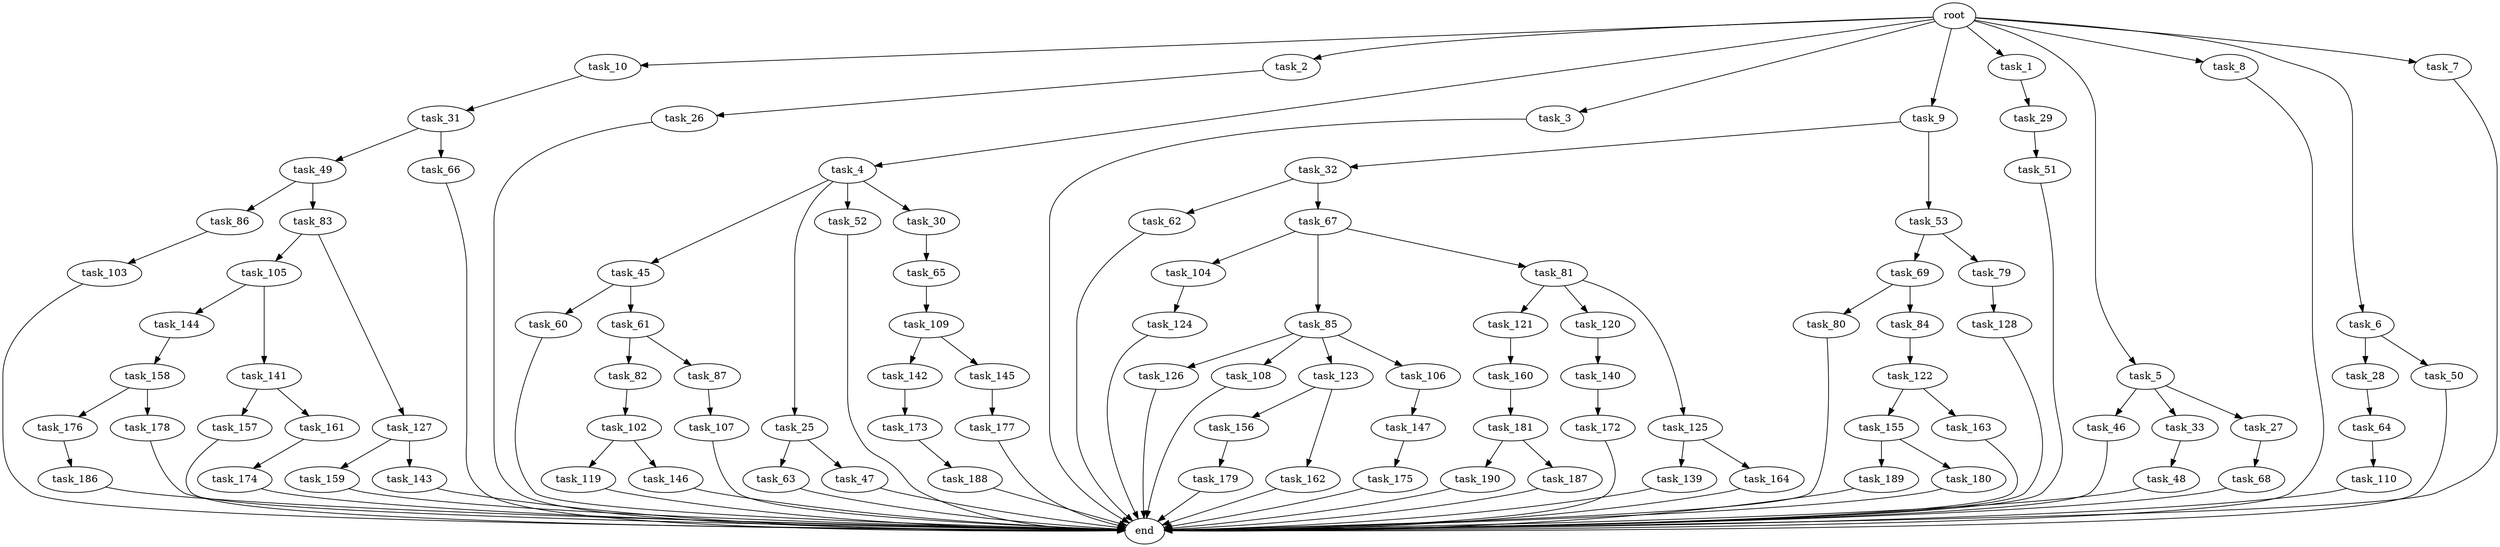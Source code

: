 digraph G {
  task_156 [size="618475290.624000"];
  task_65 [size="154618822.656000"];
  task_176 [size="68719476.736000"];
  task_142 [size="618475290.624000"];
  task_102 [size="1717986918.400000"];
  task_162 [size="618475290.624000"];
  task_158 [size="841813590.016000"];
  task_105 [size="68719476.736000"];
  task_119 [size="274877906.944000"];
  task_45 [size="1391569403.904000"];
  task_25 [size="1391569403.904000"];
  task_144 [size="154618822.656000"];
  task_46 [size="1391569403.904000"];
  task_179 [size="1717986918.400000"];
  task_122 [size="429496729.600000"];
  task_82 [size="1391569403.904000"];
  task_10 [size="2.048000"];
  task_139 [size="68719476.736000"];
  task_28 [size="1717986918.400000"];
  task_49 [size="618475290.624000"];
  task_62 [size="274877906.944000"];
  task_50 [size="1717986918.400000"];
  task_157 [size="1099511627.776000"];
  task_146 [size="274877906.944000"];
  task_159 [size="429496729.600000"];
  task_155 [size="274877906.944000"];
  task_121 [size="68719476.736000"];
  task_140 [size="154618822.656000"];
  task_147 [size="68719476.736000"];
  task_190 [size="429496729.600000"];
  task_164 [size="68719476.736000"];
  task_126 [size="1717986918.400000"];
  task_52 [size="1391569403.904000"];
  task_2 [size="2.048000"];
  task_108 [size="1717986918.400000"];
  task_110 [size="1391569403.904000"];
  task_186 [size="68719476.736000"];
  task_30 [size="1391569403.904000"];
  task_31 [size="429496729.600000"];
  task_177 [size="154618822.656000"];
  task_160 [size="841813590.016000"];
  task_104 [size="274877906.944000"];
  task_33 [size="1391569403.904000"];
  task_4 [size="2.048000"];
  task_109 [size="274877906.944000"];
  task_48 [size="68719476.736000"];
  task_141 [size="154618822.656000"];
  task_85 [size="274877906.944000"];
  task_80 [size="841813590.016000"];
  task_103 [size="154618822.656000"];
  task_181 [size="274877906.944000"];
  task_173 [size="1099511627.776000"];
  task_172 [size="429496729.600000"];
  task_3 [size="2.048000"];
  task_9 [size="2.048000"];
  task_32 [size="1099511627.776000"];
  task_143 [size="429496729.600000"];
  task_163 [size="274877906.944000"];
  task_174 [size="1391569403.904000"];
  task_86 [size="618475290.624000"];
  task_189 [size="1391569403.904000"];
  task_1 [size="2.048000"];
  task_107 [size="1391569403.904000"];
  task_26 [size="274877906.944000"];
  task_60 [size="429496729.600000"];
  task_69 [size="618475290.624000"];
  task_5 [size="2.048000"];
  end [size="0.000000"];
  task_8 [size="2.048000"];
  task_87 [size="1391569403.904000"];
  task_64 [size="1717986918.400000"];
  task_84 [size="841813590.016000"];
  task_83 [size="618475290.624000"];
  task_63 [size="154618822.656000"];
  task_127 [size="68719476.736000"];
  task_47 [size="154618822.656000"];
  task_29 [size="68719476.736000"];
  task_120 [size="68719476.736000"];
  task_79 [size="618475290.624000"];
  task_53 [size="1099511627.776000"];
  task_178 [size="68719476.736000"];
  root [size="0.000000"];
  task_187 [size="429496729.600000"];
  task_27 [size="1391569403.904000"];
  task_123 [size="1717986918.400000"];
  task_128 [size="841813590.016000"];
  task_106 [size="1717986918.400000"];
  task_6 [size="2.048000"];
  task_7 [size="2.048000"];
  task_67 [size="274877906.944000"];
  task_145 [size="618475290.624000"];
  task_61 [size="429496729.600000"];
  task_175 [size="618475290.624000"];
  task_188 [size="1391569403.904000"];
  task_81 [size="274877906.944000"];
  task_180 [size="1391569403.904000"];
  task_161 [size="1099511627.776000"];
  task_51 [size="68719476.736000"];
  task_125 [size="68719476.736000"];
  task_124 [size="1099511627.776000"];
  task_68 [size="841813590.016000"];
  task_66 [size="618475290.624000"];

  task_156 -> task_179 [size="838860800.000000"];
  task_65 -> task_109 [size="134217728.000000"];
  task_176 -> task_186 [size="33554432.000000"];
  task_142 -> task_173 [size="536870912.000000"];
  task_102 -> task_146 [size="134217728.000000"];
  task_102 -> task_119 [size="134217728.000000"];
  task_162 -> end [size="1.000000"];
  task_158 -> task_178 [size="33554432.000000"];
  task_158 -> task_176 [size="33554432.000000"];
  task_105 -> task_144 [size="75497472.000000"];
  task_105 -> task_141 [size="75497472.000000"];
  task_119 -> end [size="1.000000"];
  task_45 -> task_61 [size="209715200.000000"];
  task_45 -> task_60 [size="209715200.000000"];
  task_25 -> task_47 [size="75497472.000000"];
  task_25 -> task_63 [size="75497472.000000"];
  task_144 -> task_158 [size="411041792.000000"];
  task_46 -> end [size="1.000000"];
  task_179 -> end [size="1.000000"];
  task_122 -> task_163 [size="134217728.000000"];
  task_122 -> task_155 [size="134217728.000000"];
  task_82 -> task_102 [size="838860800.000000"];
  task_10 -> task_31 [size="209715200.000000"];
  task_139 -> end [size="1.000000"];
  task_28 -> task_64 [size="838860800.000000"];
  task_49 -> task_86 [size="301989888.000000"];
  task_49 -> task_83 [size="301989888.000000"];
  task_62 -> end [size="1.000000"];
  task_50 -> end [size="1.000000"];
  task_157 -> end [size="1.000000"];
  task_146 -> end [size="1.000000"];
  task_159 -> end [size="1.000000"];
  task_155 -> task_180 [size="679477248.000000"];
  task_155 -> task_189 [size="679477248.000000"];
  task_121 -> task_160 [size="411041792.000000"];
  task_140 -> task_172 [size="209715200.000000"];
  task_147 -> task_175 [size="301989888.000000"];
  task_190 -> end [size="1.000000"];
  task_164 -> end [size="1.000000"];
  task_126 -> end [size="1.000000"];
  task_52 -> end [size="1.000000"];
  task_2 -> task_26 [size="134217728.000000"];
  task_108 -> end [size="1.000000"];
  task_110 -> end [size="1.000000"];
  task_186 -> end [size="1.000000"];
  task_30 -> task_65 [size="75497472.000000"];
  task_31 -> task_49 [size="301989888.000000"];
  task_31 -> task_66 [size="301989888.000000"];
  task_177 -> end [size="1.000000"];
  task_160 -> task_181 [size="134217728.000000"];
  task_104 -> task_124 [size="536870912.000000"];
  task_33 -> task_48 [size="33554432.000000"];
  task_4 -> task_45 [size="679477248.000000"];
  task_4 -> task_25 [size="679477248.000000"];
  task_4 -> task_30 [size="679477248.000000"];
  task_4 -> task_52 [size="679477248.000000"];
  task_109 -> task_145 [size="301989888.000000"];
  task_109 -> task_142 [size="301989888.000000"];
  task_48 -> end [size="1.000000"];
  task_141 -> task_161 [size="536870912.000000"];
  task_141 -> task_157 [size="536870912.000000"];
  task_85 -> task_106 [size="838860800.000000"];
  task_85 -> task_126 [size="838860800.000000"];
  task_85 -> task_108 [size="838860800.000000"];
  task_85 -> task_123 [size="838860800.000000"];
  task_80 -> end [size="1.000000"];
  task_103 -> end [size="1.000000"];
  task_181 -> task_190 [size="209715200.000000"];
  task_181 -> task_187 [size="209715200.000000"];
  task_173 -> task_188 [size="679477248.000000"];
  task_172 -> end [size="1.000000"];
  task_3 -> end [size="1.000000"];
  task_9 -> task_53 [size="536870912.000000"];
  task_9 -> task_32 [size="536870912.000000"];
  task_32 -> task_62 [size="134217728.000000"];
  task_32 -> task_67 [size="134217728.000000"];
  task_143 -> end [size="1.000000"];
  task_163 -> end [size="1.000000"];
  task_174 -> end [size="1.000000"];
  task_86 -> task_103 [size="75497472.000000"];
  task_189 -> end [size="1.000000"];
  task_1 -> task_29 [size="33554432.000000"];
  task_107 -> end [size="1.000000"];
  task_26 -> end [size="1.000000"];
  task_60 -> end [size="1.000000"];
  task_69 -> task_80 [size="411041792.000000"];
  task_69 -> task_84 [size="411041792.000000"];
  task_5 -> task_33 [size="679477248.000000"];
  task_5 -> task_46 [size="679477248.000000"];
  task_5 -> task_27 [size="679477248.000000"];
  task_8 -> end [size="1.000000"];
  task_87 -> task_107 [size="679477248.000000"];
  task_64 -> task_110 [size="679477248.000000"];
  task_84 -> task_122 [size="209715200.000000"];
  task_83 -> task_105 [size="33554432.000000"];
  task_83 -> task_127 [size="33554432.000000"];
  task_63 -> end [size="1.000000"];
  task_127 -> task_143 [size="209715200.000000"];
  task_127 -> task_159 [size="209715200.000000"];
  task_47 -> end [size="1.000000"];
  task_29 -> task_51 [size="33554432.000000"];
  task_120 -> task_140 [size="75497472.000000"];
  task_79 -> task_128 [size="411041792.000000"];
  task_53 -> task_79 [size="301989888.000000"];
  task_53 -> task_69 [size="301989888.000000"];
  task_178 -> end [size="1.000000"];
  root -> task_2 [size="1.000000"];
  root -> task_6 [size="1.000000"];
  root -> task_4 [size="1.000000"];
  root -> task_5 [size="1.000000"];
  root -> task_10 [size="1.000000"];
  root -> task_3 [size="1.000000"];
  root -> task_9 [size="1.000000"];
  root -> task_8 [size="1.000000"];
  root -> task_7 [size="1.000000"];
  root -> task_1 [size="1.000000"];
  task_187 -> end [size="1.000000"];
  task_27 -> task_68 [size="411041792.000000"];
  task_123 -> task_156 [size="301989888.000000"];
  task_123 -> task_162 [size="301989888.000000"];
  task_128 -> end [size="1.000000"];
  task_106 -> task_147 [size="33554432.000000"];
  task_6 -> task_28 [size="838860800.000000"];
  task_6 -> task_50 [size="838860800.000000"];
  task_7 -> end [size="1.000000"];
  task_67 -> task_104 [size="134217728.000000"];
  task_67 -> task_81 [size="134217728.000000"];
  task_67 -> task_85 [size="134217728.000000"];
  task_145 -> task_177 [size="75497472.000000"];
  task_61 -> task_82 [size="679477248.000000"];
  task_61 -> task_87 [size="679477248.000000"];
  task_175 -> end [size="1.000000"];
  task_188 -> end [size="1.000000"];
  task_81 -> task_120 [size="33554432.000000"];
  task_81 -> task_121 [size="33554432.000000"];
  task_81 -> task_125 [size="33554432.000000"];
  task_180 -> end [size="1.000000"];
  task_161 -> task_174 [size="679477248.000000"];
  task_51 -> end [size="1.000000"];
  task_125 -> task_139 [size="33554432.000000"];
  task_125 -> task_164 [size="33554432.000000"];
  task_124 -> end [size="1.000000"];
  task_68 -> end [size="1.000000"];
  task_66 -> end [size="1.000000"];
}
